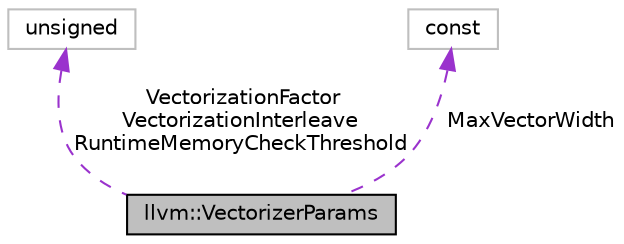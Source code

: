 digraph "llvm::VectorizerParams"
{
 // LATEX_PDF_SIZE
  bgcolor="transparent";
  edge [fontname="Helvetica",fontsize="10",labelfontname="Helvetica",labelfontsize="10"];
  node [fontname="Helvetica",fontsize="10",shape=record];
  Node1 [label="llvm::VectorizerParams",height=0.2,width=0.4,color="black", fillcolor="grey75", style="filled", fontcolor="black",tooltip="Collection of parameters shared beetween the Loop Vectorizer and the Loop Access Analysis."];
  Node2 -> Node1 [dir="back",color="darkorchid3",fontsize="10",style="dashed",label=" VectorizationFactor\nVectorizationInterleave\nRuntimeMemoryCheckThreshold" ,fontname="Helvetica"];
  Node2 [label="unsigned",height=0.2,width=0.4,color="grey75",tooltip=" "];
  Node3 -> Node1 [dir="back",color="darkorchid3",fontsize="10",style="dashed",label=" MaxVectorWidth" ,fontname="Helvetica"];
  Node3 [label="const",height=0.2,width=0.4,color="grey75",tooltip=" "];
}
